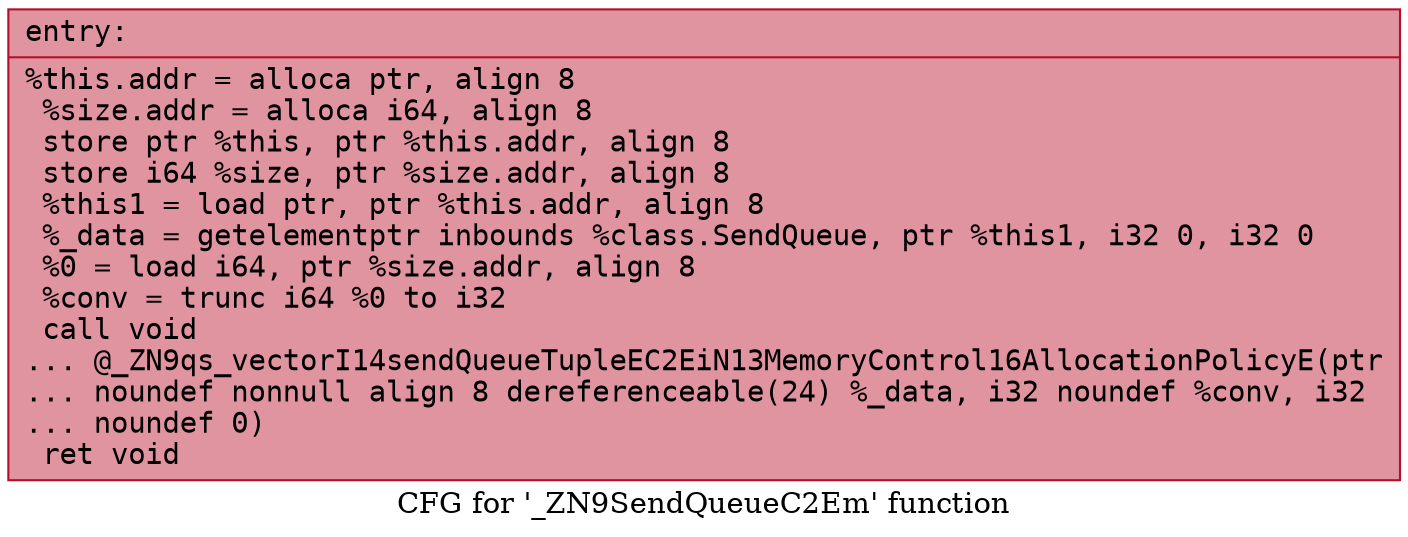digraph "CFG for '_ZN9SendQueueC2Em' function" {
	label="CFG for '_ZN9SendQueueC2Em' function";

	Node0x55deda38c900 [shape=record,color="#b70d28ff", style=filled, fillcolor="#b70d2870" fontname="Courier",label="{entry:\l|  %this.addr = alloca ptr, align 8\l  %size.addr = alloca i64, align 8\l  store ptr %this, ptr %this.addr, align 8\l  store i64 %size, ptr %size.addr, align 8\l  %this1 = load ptr, ptr %this.addr, align 8\l  %_data = getelementptr inbounds %class.SendQueue, ptr %this1, i32 0, i32 0\l  %0 = load i64, ptr %size.addr, align 8\l  %conv = trunc i64 %0 to i32\l  call void\l... @_ZN9qs_vectorI14sendQueueTupleEC2EiN13MemoryControl16AllocationPolicyE(ptr\l... noundef nonnull align 8 dereferenceable(24) %_data, i32 noundef %conv, i32\l... noundef 0)\l  ret void\l}"];
}
